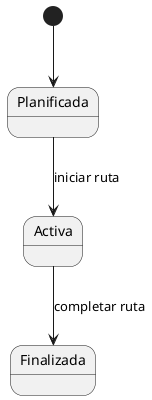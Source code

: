 @startuml IteracionPostExamenEstadosRuta
[*] --> Planificada
Planificada --> Activa : iniciar ruta
Activa --> Finalizada : completar ruta
@enduml
